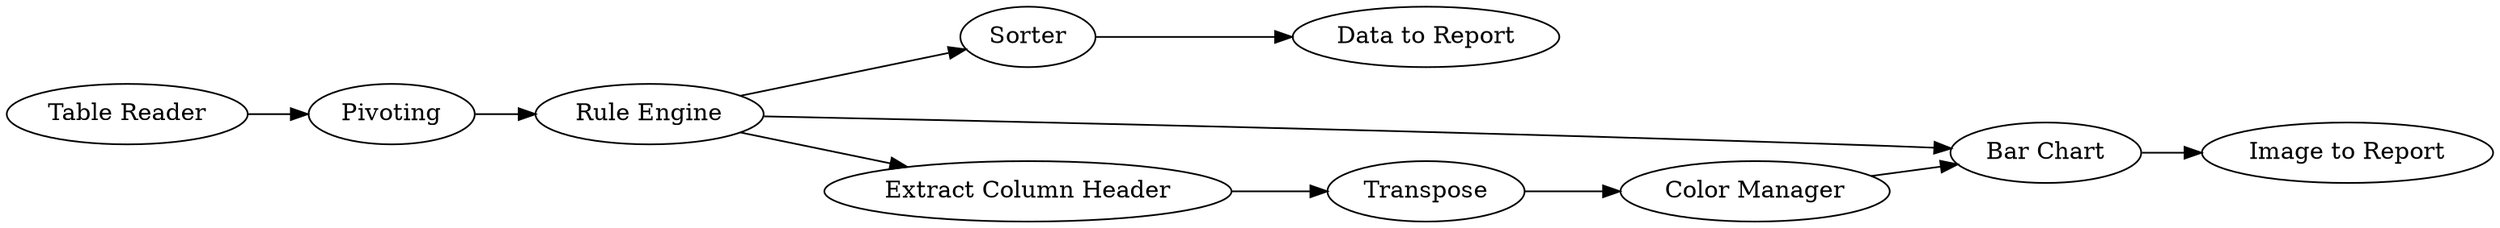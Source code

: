 digraph {
	2 [label=Pivoting]
	4 [label=Sorter]
	6 [label="Color Manager"]
	7 [label="Bar Chart"]
	8 [label="Extract Column Header"]
	9 [label=Transpose]
	10 [label="Image to Report"]
	11 [label="Data to Report"]
	12 [label="Rule Engine"]
	13 [label="Table Reader"]
	2 -> 12
	4 -> 11
	6 -> 7
	7 -> 10
	8 -> 9
	9 -> 6
	12 -> 8
	12 -> 4
	12 -> 7
	13 -> 2
	rankdir=LR
}
